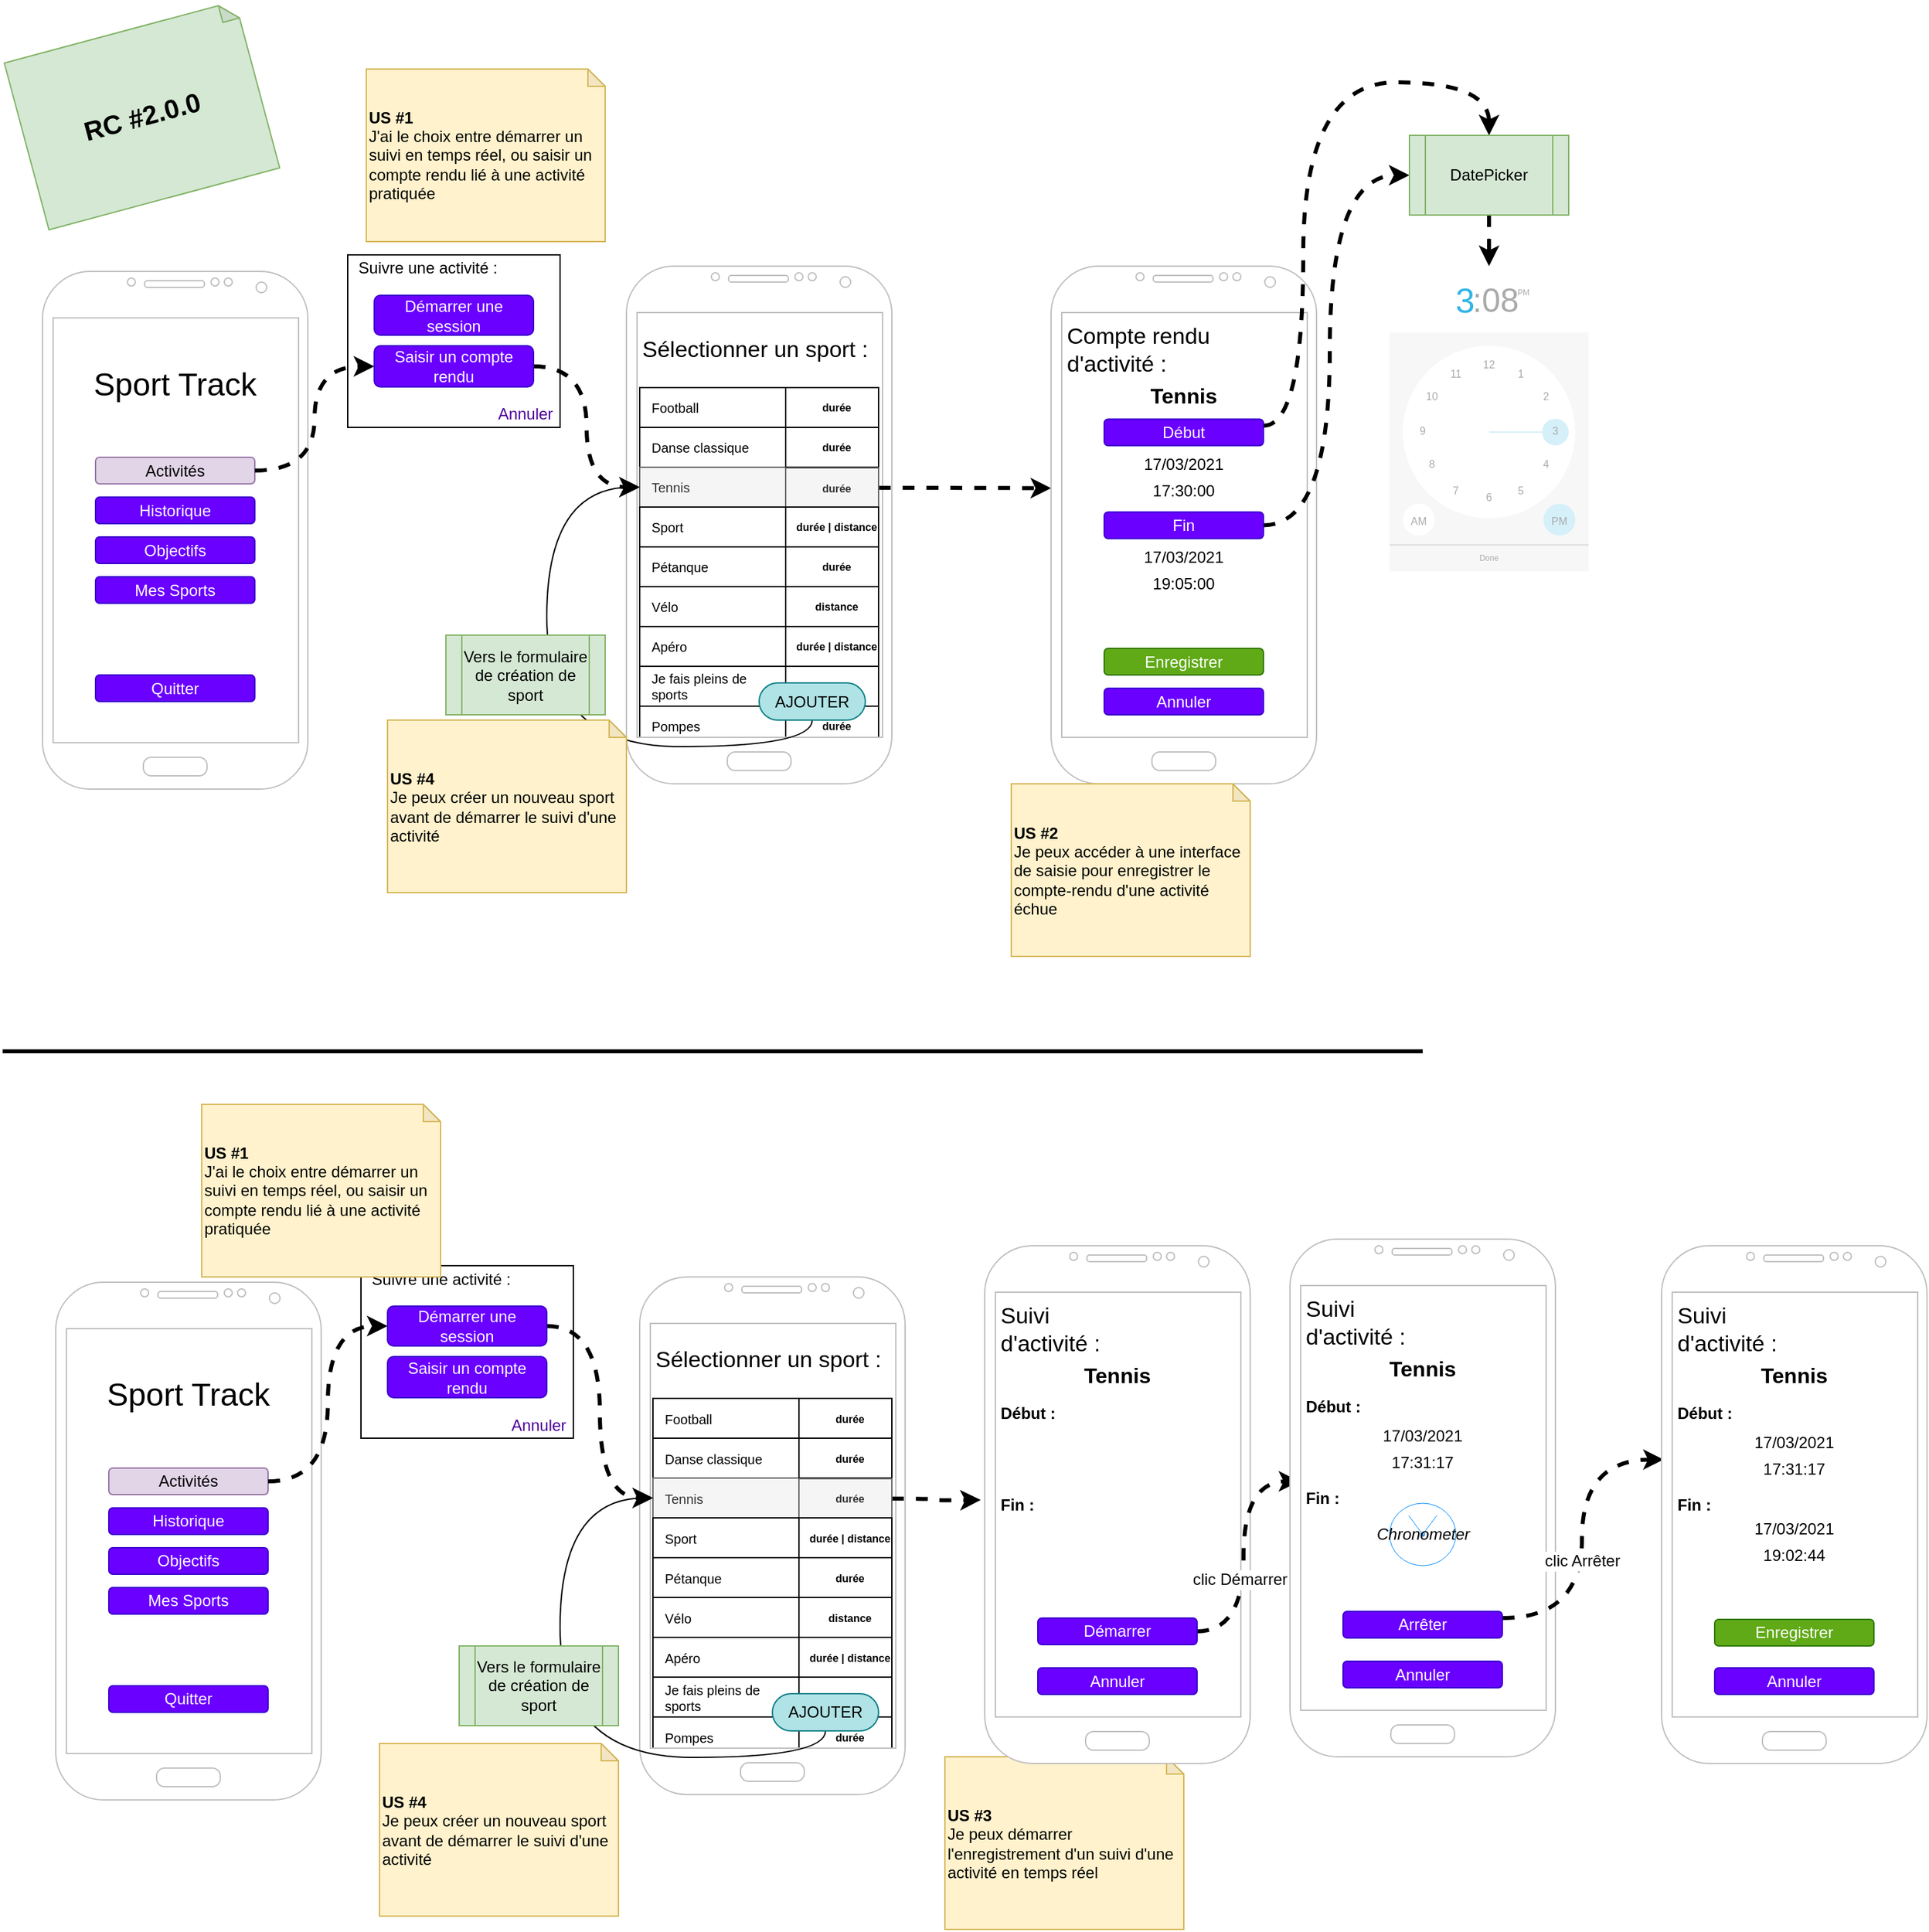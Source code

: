 <mxfile version="14.4.3" type="device"><diagram id="9QpjzgA3qLlTvWPM9Pi2" name="Page-1"><mxGraphModel dx="3375" dy="2040" grid="1" gridSize="10" guides="1" tooltips="1" connect="1" arrows="1" fold="1" page="1" pageScale="1" pageWidth="827" pageHeight="1169" math="0" shadow="0"><root><mxCell id="0"/><mxCell id="1" parent="0"/><mxCell id="Y-TMpG1FSTXv_AsOiGms-10" value="durée" style="rounded=0;whiteSpace=wrap;html=1;fontSize=8;align=center;spacingLeft=7;fontStyle=1" parent="1" vertex="1"><mxGeometry x="630" y="560" width="70" height="30" as="geometry"/></mxCell><mxCell id="AS8MKZ3Tpt0jRrloyI4H-53" value="Pompes" style="rounded=0;whiteSpace=wrap;html=1;fontSize=10;align=left;spacingLeft=7;" parent="1" vertex="1"><mxGeometry x="520" y="560" width="110" height="30" as="geometry"/></mxCell><mxCell id="AS8MKZ3Tpt0jRrloyI4H-56" value="" style="html=1;verticalLabelPosition=bottom;labelBackgroundColor=#ffffff;verticalAlign=top;shadow=0;dashed=0;strokeWidth=2;shape=mxgraph.ios7.misc.options;fontSize=10;" parent="1" vertex="1"><mxGeometry x="675" y="598" width="20" height="14" as="geometry"/></mxCell><mxCell id="AS8MKZ3Tpt0jRrloyI4H-1" value="" style="verticalLabelPosition=bottom;verticalAlign=top;html=1;shadow=0;dashed=0;strokeWidth=1;shape=mxgraph.android.phone2;strokeColor=#c0c0c0;" parent="1" vertex="1"><mxGeometry x="70" y="232.5" width="200" height="390" as="geometry"/></mxCell><mxCell id="AS8MKZ3Tpt0jRrloyI4H-2" value="Sport Track" style="text;html=1;strokeColor=none;fillColor=none;align=center;verticalAlign=middle;whiteSpace=wrap;rounded=0;fontSize=24;" parent="1" vertex="1"><mxGeometry x="105" y="272.5" width="130" height="90" as="geometry"/></mxCell><mxCell id="AS8MKZ3Tpt0jRrloyI4H-3" value="Activités" style="rounded=1;whiteSpace=wrap;html=1;fontSize=12;fillColor=#e1d5e7;strokeColor=#9673a6;" parent="1" vertex="1"><mxGeometry x="110" y="372.5" width="120" height="20" as="geometry"/></mxCell><mxCell id="AS8MKZ3Tpt0jRrloyI4H-4" value="Historique" style="rounded=1;whiteSpace=wrap;html=1;fontSize=12;fillColor=#6a00ff;strokeColor=#3700CC;fontColor=#ffffff;" parent="1" vertex="1"><mxGeometry x="110" y="402.5" width="120" height="20" as="geometry"/></mxCell><mxCell id="AS8MKZ3Tpt0jRrloyI4H-5" value="Objectifs" style="rounded=1;whiteSpace=wrap;html=1;fontSize=12;fillColor=#6a00ff;strokeColor=#3700CC;fontColor=#ffffff;" parent="1" vertex="1"><mxGeometry x="110" y="432.5" width="120" height="20" as="geometry"/></mxCell><mxCell id="AS8MKZ3Tpt0jRrloyI4H-6" value="Mes Sports" style="rounded=1;whiteSpace=wrap;html=1;fontSize=12;fillColor=#6a00ff;strokeColor=#3700CC;fontColor=#ffffff;" parent="1" vertex="1"><mxGeometry x="110" y="462.5" width="120" height="20" as="geometry"/></mxCell><mxCell id="AS8MKZ3Tpt0jRrloyI4H-7" value="Quitter" style="rounded=1;whiteSpace=wrap;html=1;fontSize=12;fillColor=#6a00ff;strokeColor=#3700CC;fontColor=#ffffff;" parent="1" vertex="1"><mxGeometry x="110" y="536.5" width="120" height="20" as="geometry"/></mxCell><mxCell id="AS8MKZ3Tpt0jRrloyI4H-8" value="" style="verticalLabelPosition=bottom;verticalAlign=top;html=1;shadow=0;dashed=0;strokeWidth=1;shape=mxgraph.android.phone2;strokeColor=#c0c0c0;" parent="1" vertex="1"><mxGeometry x="510" y="228.5" width="200" height="390" as="geometry"/></mxCell><mxCell id="AS8MKZ3Tpt0jRrloyI4H-15" value="Sélectionner un sport :" style="text;html=1;strokeColor=none;fillColor=none;align=left;verticalAlign=middle;whiteSpace=wrap;rounded=0;fontSize=17;" parent="1" vertex="1"><mxGeometry x="520" y="264.5" width="180" height="54" as="geometry"/></mxCell><mxCell id="AS8MKZ3Tpt0jRrloyI4H-32" value="Football" style="rounded=0;whiteSpace=wrap;html=1;fontSize=10;align=left;spacingLeft=7;" parent="1" vertex="1"><mxGeometry x="520" y="320" width="110" height="30" as="geometry"/></mxCell><mxCell id="AS8MKZ3Tpt0jRrloyI4H-39" value="Danse classique" style="rounded=0;whiteSpace=wrap;html=1;fontSize=10;align=left;spacingLeft=7;" parent="1" vertex="1"><mxGeometry x="520" y="350" width="110" height="30" as="geometry"/></mxCell><mxCell id="AS8MKZ3Tpt0jRrloyI4H-41" value="Tennis" style="rounded=0;whiteSpace=wrap;html=1;fontSize=10;align=left;spacingLeft=7;fillColor=#f5f5f5;strokeColor=#666666;fontColor=#333333;" parent="1" vertex="1"><mxGeometry x="520" y="380" width="110" height="30" as="geometry"/></mxCell><mxCell id="AS8MKZ3Tpt0jRrloyI4H-43" value="Sport" style="rounded=0;whiteSpace=wrap;html=1;fontSize=10;align=left;spacingLeft=7;" parent="1" vertex="1"><mxGeometry x="520" y="410" width="110" height="30" as="geometry"/></mxCell><mxCell id="AS8MKZ3Tpt0jRrloyI4H-45" value="&lt;span style=&quot;font-size: 10px;&quot;&gt;Pétanque&lt;/span&gt;" style="rounded=0;whiteSpace=wrap;html=1;fontSize=10;align=left;spacingLeft=7;" parent="1" vertex="1"><mxGeometry x="520" y="440" width="110" height="30" as="geometry"/></mxCell><mxCell id="AS8MKZ3Tpt0jRrloyI4H-47" value="&lt;span style=&quot;font-size: 10px;&quot;&gt;Vélo&lt;/span&gt;" style="rounded=0;whiteSpace=wrap;html=1;fontSize=10;align=left;spacingLeft=7;" parent="1" vertex="1"><mxGeometry x="520" y="470" width="110" height="30" as="geometry"/></mxCell><mxCell id="AS8MKZ3Tpt0jRrloyI4H-49" value="&lt;span style=&quot;font-size: 10px;&quot;&gt;Apéro&lt;/span&gt;" style="rounded=0;whiteSpace=wrap;html=1;fontSize=10;align=left;spacingLeft=7;" parent="1" vertex="1"><mxGeometry x="520" y="500" width="110" height="30" as="geometry"/></mxCell><mxCell id="AS8MKZ3Tpt0jRrloyI4H-51" value="Je fais pleins de sports" style="rounded=0;whiteSpace=wrap;html=1;fontSize=10;align=left;spacingLeft=7;" parent="1" vertex="1"><mxGeometry x="520" y="530" width="110" height="30" as="geometry"/></mxCell><mxCell id="AS8MKZ3Tpt0jRrloyI4H-60" value="" style="rounded=0;whiteSpace=wrap;html=1;fontSize=15;" parent="1" vertex="1"><mxGeometry x="300" y="220" width="160" height="130" as="geometry"/></mxCell><mxCell id="AS8MKZ3Tpt0jRrloyI4H-61" value="Démarrer une session" style="rounded=1;whiteSpace=wrap;html=1;fontSize=12;fillColor=#6a00ff;strokeColor=#3700CC;fontColor=#ffffff;" parent="1" vertex="1"><mxGeometry x="320" y="250.5" width="120" height="30" as="geometry"/></mxCell><mxCell id="5kZDzt0SlGH3_brn8lcY-50" style="edgeStyle=orthogonalEdgeStyle;curved=1;orthogonalLoop=1;jettySize=auto;html=1;exitX=1;exitY=0.5;exitDx=0;exitDy=0;entryX=0;entryY=0.5;entryDx=0;entryDy=0;dashed=1;strokeWidth=3;" edge="1" parent="1" source="AS8MKZ3Tpt0jRrloyI4H-62" target="AS8MKZ3Tpt0jRrloyI4H-41"><mxGeometry relative="1" as="geometry"/></mxCell><mxCell id="AS8MKZ3Tpt0jRrloyI4H-62" value="Saisir un compte&lt;br&gt;rendu" style="rounded=1;whiteSpace=wrap;html=1;fontSize=12;fillColor=#6a00ff;strokeColor=#3700CC;fontColor=#ffffff;" parent="1" vertex="1"><mxGeometry x="320" y="288.5" width="120" height="31" as="geometry"/></mxCell><mxCell id="AS8MKZ3Tpt0jRrloyI4H-63" value="&lt;font color=&quot;#4c0099&quot; style=&quot;font-size: 12px&quot;&gt;Annuler&lt;/font&gt;" style="text;html=1;strokeColor=none;fillColor=none;align=center;verticalAlign=middle;whiteSpace=wrap;rounded=0;fontSize=12;" parent="1" vertex="1"><mxGeometry x="414" y="330" width="40" height="20" as="geometry"/></mxCell><mxCell id="qACy0dpgndQgXr8zXT_j-1" value="&lt;b&gt;RC #2.0.0&lt;/b&gt;" style="shape=note;whiteSpace=wrap;html=1;backgroundOutline=1;darkOpacity=0.05;size=13;align=center;fillColor=#d5e8d4;strokeColor=#82b366;fontSize=20;rotation=-15;" parent="1" vertex="1"><mxGeometry x="55" y="50" width="180" height="130" as="geometry"/></mxCell><mxCell id="Y-TMpG1FSTXv_AsOiGms-2" value="durée" style="rounded=0;whiteSpace=wrap;html=1;fontSize=8;align=center;spacingLeft=7;fontStyle=1" parent="1" vertex="1"><mxGeometry x="630" y="320" width="70" height="30" as="geometry"/></mxCell><mxCell id="Y-TMpG1FSTXv_AsOiGms-3" value="durée" style="rounded=0;whiteSpace=wrap;html=1;fontSize=8;align=center;spacingLeft=7;fontStyle=1" parent="1" vertex="1"><mxGeometry x="630" y="350" width="70" height="30" as="geometry"/></mxCell><mxCell id="5kZDzt0SlGH3_brn8lcY-51" style="edgeStyle=orthogonalEdgeStyle;curved=1;orthogonalLoop=1;jettySize=auto;html=1;exitX=1;exitY=0.5;exitDx=0;exitDy=0;entryX=0;entryY=0.429;entryDx=0;entryDy=0;entryPerimeter=0;dashed=1;strokeWidth=3;" edge="1" parent="1" source="Y-TMpG1FSTXv_AsOiGms-4" target="Y-TMpG1FSTXv_AsOiGms-13"><mxGeometry relative="1" as="geometry"/></mxCell><mxCell id="Y-TMpG1FSTXv_AsOiGms-4" value="durée" style="rounded=0;whiteSpace=wrap;html=1;fontSize=8;align=center;spacingLeft=7;fontStyle=1;fillColor=#f5f5f5;strokeColor=#666666;fontColor=#333333;" parent="1" vertex="1"><mxGeometry x="630" y="380.5" width="70" height="30" as="geometry"/></mxCell><mxCell id="Y-TMpG1FSTXv_AsOiGms-5" value="durée | distance" style="rounded=0;whiteSpace=wrap;html=1;fontSize=8;align=center;spacingLeft=7;fontStyle=1" parent="1" vertex="1"><mxGeometry x="630" y="410" width="70" height="30" as="geometry"/></mxCell><mxCell id="Y-TMpG1FSTXv_AsOiGms-6" value="durée" style="rounded=0;whiteSpace=wrap;html=1;fontSize=8;align=center;spacingLeft=7;fontStyle=1" parent="1" vertex="1"><mxGeometry x="630" y="440" width="70" height="30" as="geometry"/></mxCell><mxCell id="Y-TMpG1FSTXv_AsOiGms-7" value="distance" style="rounded=0;whiteSpace=wrap;html=1;fontSize=8;align=center;spacingLeft=7;fontStyle=1" parent="1" vertex="1"><mxGeometry x="630" y="470" width="70" height="30" as="geometry"/></mxCell><mxCell id="Y-TMpG1FSTXv_AsOiGms-8" value="durée | distance" style="rounded=0;whiteSpace=wrap;html=1;fontSize=8;align=center;spacingLeft=7;fontStyle=1" parent="1" vertex="1"><mxGeometry x="630" y="500" width="70" height="30" as="geometry"/></mxCell><mxCell id="Y-TMpG1FSTXv_AsOiGms-9" value="durée" style="rounded=0;whiteSpace=wrap;html=1;fontSize=8;align=center;spacingLeft=7;fontStyle=1" parent="1" vertex="1"><mxGeometry x="630" y="530" width="70" height="30" as="geometry"/></mxCell><mxCell id="Y-TMpG1FSTXv_AsOiGms-11" value="Suivre une activité :" style="text;html=1;align=center;verticalAlign=middle;resizable=0;points=[];autosize=1;fontSize=12;" parent="1" vertex="1"><mxGeometry x="300" y="220" width="120" height="20" as="geometry"/></mxCell><mxCell id="Y-TMpG1FSTXv_AsOiGms-13" value="" style="verticalLabelPosition=bottom;verticalAlign=top;html=1;shadow=0;dashed=0;strokeWidth=1;shape=mxgraph.android.phone2;strokeColor=#c0c0c0;" parent="1" vertex="1"><mxGeometry x="830" y="228.5" width="200" height="390" as="geometry"/></mxCell><mxCell id="5kZDzt0SlGH3_brn8lcY-7" style="edgeStyle=orthogonalEdgeStyle;curved=1;orthogonalLoop=1;jettySize=auto;html=1;exitX=0.5;exitY=1;exitDx=0;exitDy=0;entryX=0;entryY=0.5;entryDx=0;entryDy=0;" edge="1" parent="1" source="5kZDzt0SlGH3_brn8lcY-3" target="AS8MKZ3Tpt0jRrloyI4H-41"><mxGeometry relative="1" as="geometry"><mxPoint x="400" y="472.5" as="targetPoint"/><Array as="points"><mxPoint x="650" y="590.5"/><mxPoint x="450" y="590.5"/><mxPoint x="450" y="395.5"/></Array></mxGeometry></mxCell><mxCell id="5kZDzt0SlGH3_brn8lcY-3" value="AJOUTER" style="rounded=1;whiteSpace=wrap;html=1;arcSize=50;fillColor=#b0e3e6;strokeColor=#0e8088;" vertex="1" parent="1"><mxGeometry x="610" y="542.5" width="80" height="28" as="geometry"/></mxCell><mxCell id="5kZDzt0SlGH3_brn8lcY-6" value="Vers le formulaire de création de sport" style="shape=process;whiteSpace=wrap;html=1;backgroundOutline=1;fillColor=#d5e8d4;strokeColor=#82b366;" vertex="1" parent="1"><mxGeometry x="374" y="506.5" width="120" height="60" as="geometry"/></mxCell><mxCell id="5kZDzt0SlGH3_brn8lcY-8" value="&lt;b&gt;US #4&lt;/b&gt;&lt;br&gt;Je peux créer un nouveau sport avant de démarrer le suivi d'une activité" style="shape=note;whiteSpace=wrap;html=1;backgroundOutline=1;darkOpacity=0.05;size=13;align=left;fillColor=#fff2cc;strokeColor=#d6b656;" vertex="1" parent="1"><mxGeometry x="330" y="570.5" width="180" height="130" as="geometry"/></mxCell><mxCell id="5kZDzt0SlGH3_brn8lcY-9" value="&lt;b&gt;US #1&lt;/b&gt;&lt;br&gt;J'ai le choix entre démarrer un suivi en temps réel, ou saisir un compte rendu lié à une activité pratiquée" style="shape=note;whiteSpace=wrap;html=1;backgroundOutline=1;darkOpacity=0.05;size=13;align=left;fillColor=#fff2cc;strokeColor=#d6b656;" vertex="1" parent="1"><mxGeometry x="314" y="80" width="180" height="130" as="geometry"/></mxCell><mxCell id="5kZDzt0SlGH3_brn8lcY-10" value="&lt;b&gt;US #2&lt;/b&gt;&lt;br&gt;Je peux accéder à une interface de saisie pour enregistrer le compte-rendu d'une activité échue" style="shape=note;whiteSpace=wrap;html=1;backgroundOutline=1;darkOpacity=0.05;size=13;align=left;fillColor=#fff2cc;strokeColor=#d6b656;" vertex="1" parent="1"><mxGeometry x="800" y="618.5" width="180" height="130" as="geometry"/></mxCell><mxCell id="5kZDzt0SlGH3_brn8lcY-11" value="&lt;b&gt;US #3&lt;/b&gt;&lt;br&gt;Je peux démarrer l'enregistrement d'un suivi d'une activité en temps réel" style="shape=note;whiteSpace=wrap;html=1;backgroundOutline=1;darkOpacity=0.05;size=13;align=left;fillColor=#fff2cc;strokeColor=#d6b656;" vertex="1" parent="1"><mxGeometry x="750" y="1351.5" width="180" height="130" as="geometry"/></mxCell><mxCell id="5kZDzt0SlGH3_brn8lcY-12" value="durée" style="rounded=0;whiteSpace=wrap;html=1;fontSize=8;align=center;spacingLeft=7;fontStyle=1" vertex="1" parent="1"><mxGeometry x="640" y="1321.5" width="70" height="30" as="geometry"/></mxCell><mxCell id="5kZDzt0SlGH3_brn8lcY-13" value="Pompes" style="rounded=0;whiteSpace=wrap;html=1;fontSize=10;align=left;spacingLeft=7;" vertex="1" parent="1"><mxGeometry x="530" y="1321.5" width="110" height="30" as="geometry"/></mxCell><mxCell id="5kZDzt0SlGH3_brn8lcY-14" value="" style="html=1;verticalLabelPosition=bottom;labelBackgroundColor=#ffffff;verticalAlign=top;shadow=0;dashed=0;strokeWidth=2;shape=mxgraph.ios7.misc.options;fontSize=10;" vertex="1" parent="1"><mxGeometry x="685" y="1359.5" width="20" height="14" as="geometry"/></mxCell><mxCell id="5kZDzt0SlGH3_brn8lcY-15" value="" style="verticalLabelPosition=bottom;verticalAlign=top;html=1;shadow=0;dashed=0;strokeWidth=1;shape=mxgraph.android.phone2;strokeColor=#c0c0c0;" vertex="1" parent="1"><mxGeometry x="80" y="994" width="200" height="390" as="geometry"/></mxCell><mxCell id="5kZDzt0SlGH3_brn8lcY-16" value="Sport Track" style="text;html=1;strokeColor=none;fillColor=none;align=center;verticalAlign=middle;whiteSpace=wrap;rounded=0;fontSize=24;" vertex="1" parent="1"><mxGeometry x="115" y="1034" width="130" height="90" as="geometry"/></mxCell><mxCell id="5kZDzt0SlGH3_brn8lcY-17" value="Activités" style="rounded=1;whiteSpace=wrap;html=1;fontSize=12;fillColor=#e1d5e7;strokeColor=#9673a6;" vertex="1" parent="1"><mxGeometry x="120" y="1134" width="120" height="20" as="geometry"/></mxCell><mxCell id="5kZDzt0SlGH3_brn8lcY-18" value="Historique" style="rounded=1;whiteSpace=wrap;html=1;fontSize=12;fillColor=#6a00ff;strokeColor=#3700CC;fontColor=#ffffff;" vertex="1" parent="1"><mxGeometry x="120" y="1164" width="120" height="20" as="geometry"/></mxCell><mxCell id="5kZDzt0SlGH3_brn8lcY-19" value="Objectifs" style="rounded=1;whiteSpace=wrap;html=1;fontSize=12;fillColor=#6a00ff;strokeColor=#3700CC;fontColor=#ffffff;" vertex="1" parent="1"><mxGeometry x="120" y="1194" width="120" height="20" as="geometry"/></mxCell><mxCell id="5kZDzt0SlGH3_brn8lcY-20" value="Mes Sports" style="rounded=1;whiteSpace=wrap;html=1;fontSize=12;fillColor=#6a00ff;strokeColor=#3700CC;fontColor=#ffffff;" vertex="1" parent="1"><mxGeometry x="120" y="1224" width="120" height="20" as="geometry"/></mxCell><mxCell id="5kZDzt0SlGH3_brn8lcY-21" value="Quitter" style="rounded=1;whiteSpace=wrap;html=1;fontSize=12;fillColor=#6a00ff;strokeColor=#3700CC;fontColor=#ffffff;" vertex="1" parent="1"><mxGeometry x="120" y="1298" width="120" height="20" as="geometry"/></mxCell><mxCell id="5kZDzt0SlGH3_brn8lcY-22" value="" style="verticalLabelPosition=bottom;verticalAlign=top;html=1;shadow=0;dashed=0;strokeWidth=1;shape=mxgraph.android.phone2;strokeColor=#c0c0c0;" vertex="1" parent="1"><mxGeometry x="520" y="990" width="200" height="390" as="geometry"/></mxCell><mxCell id="5kZDzt0SlGH3_brn8lcY-23" value="Sélectionner un sport :" style="text;html=1;strokeColor=none;fillColor=none;align=left;verticalAlign=middle;whiteSpace=wrap;rounded=0;fontSize=17;" vertex="1" parent="1"><mxGeometry x="530" y="1026" width="180" height="54" as="geometry"/></mxCell><mxCell id="5kZDzt0SlGH3_brn8lcY-24" value="Football" style="rounded=0;whiteSpace=wrap;html=1;fontSize=10;align=left;spacingLeft=7;" vertex="1" parent="1"><mxGeometry x="530" y="1081.5" width="110" height="30" as="geometry"/></mxCell><mxCell id="5kZDzt0SlGH3_brn8lcY-25" value="Danse classique" style="rounded=0;whiteSpace=wrap;html=1;fontSize=10;align=left;spacingLeft=7;" vertex="1" parent="1"><mxGeometry x="530" y="1111.5" width="110" height="30" as="geometry"/></mxCell><mxCell id="5kZDzt0SlGH3_brn8lcY-26" value="Tennis" style="rounded=0;whiteSpace=wrap;html=1;fontSize=10;align=left;spacingLeft=7;fillColor=#f5f5f5;strokeColor=#666666;fontColor=#333333;" vertex="1" parent="1"><mxGeometry x="530" y="1141.5" width="110" height="30" as="geometry"/></mxCell><mxCell id="5kZDzt0SlGH3_brn8lcY-27" value="Sport" style="rounded=0;whiteSpace=wrap;html=1;fontSize=10;align=left;spacingLeft=7;" vertex="1" parent="1"><mxGeometry x="530" y="1171.5" width="110" height="30" as="geometry"/></mxCell><mxCell id="5kZDzt0SlGH3_brn8lcY-28" value="&lt;span style=&quot;font-size: 10px;&quot;&gt;Pétanque&lt;/span&gt;" style="rounded=0;whiteSpace=wrap;html=1;fontSize=10;align=left;spacingLeft=7;" vertex="1" parent="1"><mxGeometry x="530" y="1201.5" width="110" height="30" as="geometry"/></mxCell><mxCell id="5kZDzt0SlGH3_brn8lcY-29" value="&lt;span style=&quot;font-size: 10px;&quot;&gt;Vélo&lt;/span&gt;" style="rounded=0;whiteSpace=wrap;html=1;fontSize=10;align=left;spacingLeft=7;" vertex="1" parent="1"><mxGeometry x="530" y="1231.5" width="110" height="30" as="geometry"/></mxCell><mxCell id="5kZDzt0SlGH3_brn8lcY-30" value="&lt;span style=&quot;font-size: 10px;&quot;&gt;Apéro&lt;/span&gt;" style="rounded=0;whiteSpace=wrap;html=1;fontSize=10;align=left;spacingLeft=7;" vertex="1" parent="1"><mxGeometry x="530" y="1261.5" width="110" height="30" as="geometry"/></mxCell><mxCell id="5kZDzt0SlGH3_brn8lcY-31" value="Je fais pleins de sports" style="rounded=0;whiteSpace=wrap;html=1;fontSize=10;align=left;spacingLeft=7;" vertex="1" parent="1"><mxGeometry x="530" y="1291.5" width="110" height="30" as="geometry"/></mxCell><mxCell id="5kZDzt0SlGH3_brn8lcY-32" value="" style="rounded=0;whiteSpace=wrap;html=1;fontSize=15;" vertex="1" parent="1"><mxGeometry x="310" y="981.5" width="160" height="130" as="geometry"/></mxCell><mxCell id="5kZDzt0SlGH3_brn8lcY-56" style="edgeStyle=orthogonalEdgeStyle;curved=1;orthogonalLoop=1;jettySize=auto;html=1;exitX=1;exitY=0.5;exitDx=0;exitDy=0;entryX=0;entryY=0.5;entryDx=0;entryDy=0;dashed=1;strokeWidth=3;" edge="1" parent="1" source="5kZDzt0SlGH3_brn8lcY-33" target="5kZDzt0SlGH3_brn8lcY-26"><mxGeometry relative="1" as="geometry"/></mxCell><mxCell id="5kZDzt0SlGH3_brn8lcY-33" value="Démarrer une session" style="rounded=1;whiteSpace=wrap;html=1;fontSize=12;fillColor=#6a00ff;strokeColor=#3700CC;fontColor=#ffffff;" vertex="1" parent="1"><mxGeometry x="330" y="1012" width="120" height="30" as="geometry"/></mxCell><mxCell id="5kZDzt0SlGH3_brn8lcY-34" value="Saisir un compte&lt;br&gt;rendu" style="rounded=1;whiteSpace=wrap;html=1;fontSize=12;fillColor=#6a00ff;strokeColor=#3700CC;fontColor=#ffffff;" vertex="1" parent="1"><mxGeometry x="330" y="1050" width="120" height="31" as="geometry"/></mxCell><mxCell id="5kZDzt0SlGH3_brn8lcY-35" value="&lt;font color=&quot;#4c0099&quot; style=&quot;font-size: 12px&quot;&gt;Annuler&lt;/font&gt;" style="text;html=1;strokeColor=none;fillColor=none;align=center;verticalAlign=middle;whiteSpace=wrap;rounded=0;fontSize=12;" vertex="1" parent="1"><mxGeometry x="424" y="1091.5" width="40" height="20" as="geometry"/></mxCell><mxCell id="5kZDzt0SlGH3_brn8lcY-36" value="durée" style="rounded=0;whiteSpace=wrap;html=1;fontSize=8;align=center;spacingLeft=7;fontStyle=1" vertex="1" parent="1"><mxGeometry x="640" y="1081.5" width="70" height="30" as="geometry"/></mxCell><mxCell id="5kZDzt0SlGH3_brn8lcY-37" value="durée" style="rounded=0;whiteSpace=wrap;html=1;fontSize=8;align=center;spacingLeft=7;fontStyle=1" vertex="1" parent="1"><mxGeometry x="640" y="1111.5" width="70" height="30" as="geometry"/></mxCell><mxCell id="5kZDzt0SlGH3_brn8lcY-57" style="edgeStyle=orthogonalEdgeStyle;curved=1;orthogonalLoop=1;jettySize=auto;html=1;exitX=1;exitY=0.5;exitDx=0;exitDy=0;dashed=1;strokeWidth=3;" edge="1" parent="1" source="5kZDzt0SlGH3_brn8lcY-38"><mxGeometry relative="1" as="geometry"><mxPoint x="777" y="1158" as="targetPoint"/></mxGeometry></mxCell><mxCell id="5kZDzt0SlGH3_brn8lcY-38" value="durée" style="rounded=0;whiteSpace=wrap;html=1;fontSize=8;align=center;spacingLeft=7;fontStyle=1;fillColor=#f5f5f5;strokeColor=#666666;fontColor=#333333;" vertex="1" parent="1"><mxGeometry x="640" y="1142" width="70" height="30" as="geometry"/></mxCell><mxCell id="5kZDzt0SlGH3_brn8lcY-39" value="durée | distance" style="rounded=0;whiteSpace=wrap;html=1;fontSize=8;align=center;spacingLeft=7;fontStyle=1" vertex="1" parent="1"><mxGeometry x="640" y="1171.5" width="70" height="30" as="geometry"/></mxCell><mxCell id="5kZDzt0SlGH3_brn8lcY-40" value="durée" style="rounded=0;whiteSpace=wrap;html=1;fontSize=8;align=center;spacingLeft=7;fontStyle=1" vertex="1" parent="1"><mxGeometry x="640" y="1201.5" width="70" height="30" as="geometry"/></mxCell><mxCell id="5kZDzt0SlGH3_brn8lcY-41" value="distance" style="rounded=0;whiteSpace=wrap;html=1;fontSize=8;align=center;spacingLeft=7;fontStyle=1" vertex="1" parent="1"><mxGeometry x="640" y="1231.5" width="70" height="30" as="geometry"/></mxCell><mxCell id="5kZDzt0SlGH3_brn8lcY-42" value="durée | distance" style="rounded=0;whiteSpace=wrap;html=1;fontSize=8;align=center;spacingLeft=7;fontStyle=1" vertex="1" parent="1"><mxGeometry x="640" y="1261.5" width="70" height="30" as="geometry"/></mxCell><mxCell id="5kZDzt0SlGH3_brn8lcY-43" value="durée" style="rounded=0;whiteSpace=wrap;html=1;fontSize=8;align=center;spacingLeft=7;fontStyle=1" vertex="1" parent="1"><mxGeometry x="640" y="1291.5" width="70" height="30" as="geometry"/></mxCell><mxCell id="5kZDzt0SlGH3_brn8lcY-44" value="Suivre une activité :" style="text;html=1;align=center;verticalAlign=middle;resizable=0;points=[];autosize=1;fontSize=12;" vertex="1" parent="1"><mxGeometry x="310" y="981.5" width="120" height="20" as="geometry"/></mxCell><mxCell id="5kZDzt0SlGH3_brn8lcY-46" style="edgeStyle=orthogonalEdgeStyle;curved=1;orthogonalLoop=1;jettySize=auto;html=1;exitX=0.5;exitY=1;exitDx=0;exitDy=0;entryX=0;entryY=0.5;entryDx=0;entryDy=0;" edge="1" parent="1" source="5kZDzt0SlGH3_brn8lcY-47" target="5kZDzt0SlGH3_brn8lcY-26"><mxGeometry relative="1" as="geometry"><mxPoint x="410" y="1234" as="targetPoint"/><Array as="points"><mxPoint x="660" y="1352"/><mxPoint x="460" y="1352"/><mxPoint x="460" y="1157"/></Array></mxGeometry></mxCell><mxCell id="5kZDzt0SlGH3_brn8lcY-47" value="AJOUTER" style="rounded=1;whiteSpace=wrap;html=1;arcSize=50;fillColor=#b0e3e6;strokeColor=#0e8088;" vertex="1" parent="1"><mxGeometry x="620" y="1304" width="80" height="28" as="geometry"/></mxCell><mxCell id="5kZDzt0SlGH3_brn8lcY-48" value="Vers le formulaire de création de sport" style="shape=process;whiteSpace=wrap;html=1;backgroundOutline=1;fillColor=#d5e8d4;strokeColor=#82b366;" vertex="1" parent="1"><mxGeometry x="384" y="1268" width="120" height="60" as="geometry"/></mxCell><mxCell id="5kZDzt0SlGH3_brn8lcY-49" style="edgeStyle=orthogonalEdgeStyle;curved=1;orthogonalLoop=1;jettySize=auto;html=1;exitX=1;exitY=0.5;exitDx=0;exitDy=0;entryX=0;entryY=0.5;entryDx=0;entryDy=0;dashed=1;strokeWidth=3;" edge="1" parent="1" source="AS8MKZ3Tpt0jRrloyI4H-3" target="AS8MKZ3Tpt0jRrloyI4H-62"><mxGeometry relative="1" as="geometry"/></mxCell><mxCell id="5kZDzt0SlGH3_brn8lcY-52" value="&lt;b&gt;US #4&lt;/b&gt;&lt;br&gt;Je peux créer un nouveau sport avant de démarrer le suivi d'une activité" style="shape=note;whiteSpace=wrap;html=1;backgroundOutline=1;darkOpacity=0.05;size=13;align=left;fillColor=#fff2cc;strokeColor=#d6b656;" vertex="1" parent="1"><mxGeometry x="324" y="1341.5" width="180" height="130" as="geometry"/></mxCell><mxCell id="5kZDzt0SlGH3_brn8lcY-53" value="&lt;b&gt;US #1&lt;/b&gt;&lt;br&gt;J'ai le choix entre démarrer un suivi en temps réel, ou saisir un compte rendu lié à une activité pratiquée" style="shape=note;whiteSpace=wrap;html=1;backgroundOutline=1;darkOpacity=0.05;size=13;align=left;fillColor=#fff2cc;strokeColor=#d6b656;" vertex="1" parent="1"><mxGeometry x="190" y="860" width="180" height="130" as="geometry"/></mxCell><mxCell id="5kZDzt0SlGH3_brn8lcY-54" value="" style="endArrow=none;html=1;strokeWidth=3;" edge="1" parent="1"><mxGeometry width="50" height="50" relative="1" as="geometry"><mxPoint x="40" y="820" as="sourcePoint"/><mxPoint x="1110" y="820" as="targetPoint"/></mxGeometry></mxCell><mxCell id="5kZDzt0SlGH3_brn8lcY-55" style="edgeStyle=orthogonalEdgeStyle;curved=1;orthogonalLoop=1;jettySize=auto;html=1;exitX=1;exitY=0.5;exitDx=0;exitDy=0;entryX=0;entryY=0.5;entryDx=0;entryDy=0;strokeWidth=3;dashed=1;" edge="1" parent="1" source="5kZDzt0SlGH3_brn8lcY-17" target="5kZDzt0SlGH3_brn8lcY-33"><mxGeometry relative="1" as="geometry"/></mxCell><mxCell id="5kZDzt0SlGH3_brn8lcY-58" value="Compte rendu d'activité :" style="text;html=1;strokeColor=none;fillColor=none;align=left;verticalAlign=middle;whiteSpace=wrap;rounded=0;fontSize=17;" vertex="1" parent="1"><mxGeometry x="840" y="264.5" width="180" height="54" as="geometry"/></mxCell><mxCell id="5kZDzt0SlGH3_brn8lcY-59" value="Tennis" style="text;html=1;strokeColor=none;fillColor=none;align=center;verticalAlign=middle;whiteSpace=wrap;rounded=0;fontSize=16;fontStyle=1" vertex="1" parent="1"><mxGeometry x="840" y="310" width="180" height="31.5" as="geometry"/></mxCell><mxCell id="5kZDzt0SlGH3_brn8lcY-83" style="edgeStyle=orthogonalEdgeStyle;curved=1;orthogonalLoop=1;jettySize=auto;html=1;exitX=1;exitY=0.25;exitDx=0;exitDy=0;entryX=0.5;entryY=0;entryDx=0;entryDy=0;dashed=1;strokeWidth=3;fontSize=16;" edge="1" parent="1" source="5kZDzt0SlGH3_brn8lcY-60" target="5kZDzt0SlGH3_brn8lcY-82"><mxGeometry relative="1" as="geometry"><Array as="points"><mxPoint x="1020" y="349"/><mxPoint x="1020" y="90"/><mxPoint x="1160" y="90"/></Array></mxGeometry></mxCell><mxCell id="5kZDzt0SlGH3_brn8lcY-60" value="Début" style="rounded=1;whiteSpace=wrap;html=1;fontSize=12;fillColor=#6a00ff;strokeColor=#3700CC;fontColor=#ffffff;" vertex="1" parent="1"><mxGeometry x="870" y="343.75" width="120" height="20" as="geometry"/></mxCell><mxCell id="5kZDzt0SlGH3_brn8lcY-85" style="edgeStyle=orthogonalEdgeStyle;curved=1;orthogonalLoop=1;jettySize=auto;html=1;exitX=1;exitY=0.5;exitDx=0;exitDy=0;entryX=0;entryY=0.5;entryDx=0;entryDy=0;dashed=1;strokeWidth=3;fontSize=16;" edge="1" parent="1" source="5kZDzt0SlGH3_brn8lcY-61" target="5kZDzt0SlGH3_brn8lcY-82"><mxGeometry relative="1" as="geometry"><Array as="points"><mxPoint x="1040" y="424"/><mxPoint x="1040" y="160"/></Array></mxGeometry></mxCell><mxCell id="5kZDzt0SlGH3_brn8lcY-61" value="Fin" style="rounded=1;whiteSpace=wrap;html=1;fontSize=12;fillColor=#6a00ff;strokeColor=#3700CC;fontColor=#ffffff;" vertex="1" parent="1"><mxGeometry x="870" y="413.75" width="120" height="20" as="geometry"/></mxCell><mxCell id="5kZDzt0SlGH3_brn8lcY-62" value="17/03/2021" style="text;html=1;strokeColor=none;fillColor=none;align=center;verticalAlign=middle;whiteSpace=wrap;rounded=0;fontSize=12;" vertex="1" parent="1"><mxGeometry x="840" y="363.75" width="180" height="27.5" as="geometry"/></mxCell><mxCell id="5kZDzt0SlGH3_brn8lcY-63" value="17:30:00" style="text;html=1;strokeColor=none;fillColor=none;align=center;verticalAlign=middle;whiteSpace=wrap;rounded=0;fontSize=12;" vertex="1" parent="1"><mxGeometry x="840" y="383.75" width="180" height="27.5" as="geometry"/></mxCell><mxCell id="5kZDzt0SlGH3_brn8lcY-64" value="Enregistrer" style="rounded=1;whiteSpace=wrap;html=1;fontSize=12;fillColor=#60a917;strokeColor=#2D7600;fontColor=#ffffff;" vertex="1" parent="1"><mxGeometry x="870" y="516.5" width="120" height="20" as="geometry"/></mxCell><mxCell id="5kZDzt0SlGH3_brn8lcY-65" value="17/03/2021" style="text;html=1;strokeColor=none;fillColor=none;align=center;verticalAlign=middle;whiteSpace=wrap;rounded=0;fontSize=12;" vertex="1" parent="1"><mxGeometry x="840" y="433.75" width="180" height="27.5" as="geometry"/></mxCell><mxCell id="5kZDzt0SlGH3_brn8lcY-66" value="19:05:00" style="text;html=1;strokeColor=none;fillColor=none;align=center;verticalAlign=middle;whiteSpace=wrap;rounded=0;fontSize=12;" vertex="1" parent="1"><mxGeometry x="840" y="453.75" width="180" height="27.5" as="geometry"/></mxCell><mxCell id="5kZDzt0SlGH3_brn8lcY-67" value="Annuler" style="rounded=1;whiteSpace=wrap;html=1;fontSize=12;fillColor=#6a00ff;strokeColor=#3700CC;fontColor=#ffffff;" vertex="1" parent="1"><mxGeometry x="870" y="546.5" width="120" height="20" as="geometry"/></mxCell><mxCell id="5kZDzt0SlGH3_brn8lcY-69" value="" style="verticalLabelPosition=bottom;verticalAlign=top;html=1;shadow=0;dashed=0;strokeWidth=1;shape=mxgraph.android.phone2;strokeColor=#c0c0c0;" vertex="1" parent="1"><mxGeometry x="780" y="966.5" width="200" height="390" as="geometry"/></mxCell><mxCell id="5kZDzt0SlGH3_brn8lcY-70" value="Suivi&lt;br&gt;d'activité :" style="text;html=1;strokeColor=none;fillColor=none;align=left;verticalAlign=middle;whiteSpace=wrap;rounded=0;fontSize=17;" vertex="1" parent="1"><mxGeometry x="790" y="1002.5" width="180" height="54" as="geometry"/></mxCell><mxCell id="5kZDzt0SlGH3_brn8lcY-71" value="Tennis" style="text;html=1;strokeColor=none;fillColor=none;align=center;verticalAlign=middle;whiteSpace=wrap;rounded=0;fontSize=16;fontStyle=1" vertex="1" parent="1"><mxGeometry x="790" y="1048" width="180" height="31.5" as="geometry"/></mxCell><mxCell id="5kZDzt0SlGH3_brn8lcY-96" style="edgeStyle=orthogonalEdgeStyle;curved=1;orthogonalLoop=1;jettySize=auto;html=1;exitX=1;exitY=0.5;exitDx=0;exitDy=0;entryX=0.035;entryY=0.468;entryDx=0;entryDy=0;entryPerimeter=0;dashed=1;strokeWidth=3;fontSize=12;" edge="1" parent="1" source="5kZDzt0SlGH3_brn8lcY-72" target="5kZDzt0SlGH3_brn8lcY-89"><mxGeometry relative="1" as="geometry"/></mxCell><mxCell id="5kZDzt0SlGH3_brn8lcY-110" value="clic Démarrer" style="edgeLabel;html=1;align=center;verticalAlign=middle;resizable=0;points=[];fontSize=12;" vertex="1" connectable="0" parent="5kZDzt0SlGH3_brn8lcY-96"><mxGeometry x="-0.216" y="3" relative="1" as="geometry"><mxPoint as="offset"/></mxGeometry></mxCell><mxCell id="5kZDzt0SlGH3_brn8lcY-72" value="Démarrer" style="rounded=1;whiteSpace=wrap;html=1;fontSize=12;fillColor=#6a00ff;strokeColor=#3700CC;fontColor=#ffffff;" vertex="1" parent="1"><mxGeometry x="820" y="1247" width="120" height="20" as="geometry"/></mxCell><mxCell id="5kZDzt0SlGH3_brn8lcY-79" value="Annuler" style="rounded=1;whiteSpace=wrap;html=1;fontSize=12;fillColor=#6a00ff;strokeColor=#3700CC;fontColor=#ffffff;" vertex="1" parent="1"><mxGeometry x="820" y="1284.5" width="120" height="20" as="geometry"/></mxCell><mxCell id="5kZDzt0SlGH3_brn8lcY-80" value="" style="verticalLabelPosition=bottom;verticalAlign=top;html=1;shadow=0;dashed=0;strokeWidth=1;shape=mxgraph.android.time_picker;fontSize=16;align=center;" vertex="1" parent="1"><mxGeometry x="1085" y="228.5" width="150" height="230" as="geometry"/></mxCell><mxCell id="5kZDzt0SlGH3_brn8lcY-84" style="edgeStyle=orthogonalEdgeStyle;curved=1;orthogonalLoop=1;jettySize=auto;html=1;exitX=0.5;exitY=1;exitDx=0;exitDy=0;dashed=1;strokeWidth=3;fontSize=16;" edge="1" parent="1" source="5kZDzt0SlGH3_brn8lcY-82" target="5kZDzt0SlGH3_brn8lcY-80"><mxGeometry relative="1" as="geometry"/></mxCell><mxCell id="5kZDzt0SlGH3_brn8lcY-82" value="DatePicker" style="shape=process;whiteSpace=wrap;html=1;backgroundOutline=1;fillColor=#d5e8d4;strokeColor=#82b366;" vertex="1" parent="1"><mxGeometry x="1100" y="130" width="120" height="60" as="geometry"/></mxCell><mxCell id="5kZDzt0SlGH3_brn8lcY-86" value="Début :" style="text;html=1;strokeColor=none;fillColor=none;align=left;verticalAlign=middle;whiteSpace=wrap;rounded=0;fontSize=12;fontStyle=1" vertex="1" parent="1"><mxGeometry x="790" y="1077" width="180" height="31.5" as="geometry"/></mxCell><mxCell id="5kZDzt0SlGH3_brn8lcY-87" value="Fin :" style="text;html=1;strokeColor=none;fillColor=none;align=left;verticalAlign=middle;whiteSpace=wrap;rounded=0;fontSize=12;fontStyle=1" vertex="1" parent="1"><mxGeometry x="790" y="1145.75" width="180" height="31.5" as="geometry"/></mxCell><mxCell id="5kZDzt0SlGH3_brn8lcY-88" value="&lt;i&gt;Chronometer&lt;/i&gt;" style="verticalLabelPosition=middle;verticalAlign=middle;html=1;shadow=0;dashed=0;strokeWidth=1;shape=mxgraph.ios.iDir;fontSize=12;align=center;labelPosition=center;" vertex="1" parent="1"><mxGeometry x="1085" y="1160.5" width="50" height="47" as="geometry"/></mxCell><mxCell id="5kZDzt0SlGH3_brn8lcY-89" value="" style="verticalLabelPosition=bottom;verticalAlign=top;html=1;shadow=0;dashed=0;strokeWidth=1;shape=mxgraph.android.phone2;strokeColor=#c0c0c0;" vertex="1" parent="1"><mxGeometry x="1010" y="961.5" width="200" height="390" as="geometry"/></mxCell><mxCell id="5kZDzt0SlGH3_brn8lcY-90" value="Suivi&lt;br&gt;d'activité :" style="text;html=1;strokeColor=none;fillColor=none;align=left;verticalAlign=middle;whiteSpace=wrap;rounded=0;fontSize=17;" vertex="1" parent="1"><mxGeometry x="1020" y="997.5" width="180" height="54" as="geometry"/></mxCell><mxCell id="5kZDzt0SlGH3_brn8lcY-91" value="Tennis" style="text;html=1;strokeColor=none;fillColor=none;align=center;verticalAlign=middle;whiteSpace=wrap;rounded=0;fontSize=16;fontStyle=1" vertex="1" parent="1"><mxGeometry x="1020" y="1043" width="180" height="31.5" as="geometry"/></mxCell><mxCell id="5kZDzt0SlGH3_brn8lcY-111" style="edgeStyle=orthogonalEdgeStyle;curved=1;orthogonalLoop=1;jettySize=auto;html=1;exitX=1;exitY=0.25;exitDx=0;exitDy=0;entryX=0.008;entryY=0.413;entryDx=0;entryDy=0;entryPerimeter=0;dashed=1;strokeWidth=3;fontSize=12;" edge="1" parent="1" source="5kZDzt0SlGH3_brn8lcY-92" target="5kZDzt0SlGH3_brn8lcY-101"><mxGeometry relative="1" as="geometry"/></mxCell><mxCell id="5kZDzt0SlGH3_brn8lcY-112" value="clic Arrêter" style="edgeLabel;html=1;align=center;verticalAlign=middle;resizable=0;points=[];fontSize=12;" vertex="1" connectable="0" parent="5kZDzt0SlGH3_brn8lcY-111"><mxGeometry x="-0.14" relative="1" as="geometry"><mxPoint as="offset"/></mxGeometry></mxCell><mxCell id="5kZDzt0SlGH3_brn8lcY-92" value="Arrêter" style="rounded=1;whiteSpace=wrap;html=1;fontSize=12;fillColor=#6a00ff;strokeColor=#3700CC;fontColor=#ffffff;" vertex="1" parent="1"><mxGeometry x="1050" y="1242" width="120" height="20" as="geometry"/></mxCell><mxCell id="5kZDzt0SlGH3_brn8lcY-93" value="Annuler" style="rounded=1;whiteSpace=wrap;html=1;fontSize=12;fillColor=#6a00ff;strokeColor=#3700CC;fontColor=#ffffff;" vertex="1" parent="1"><mxGeometry x="1050" y="1279.5" width="120" height="20" as="geometry"/></mxCell><mxCell id="5kZDzt0SlGH3_brn8lcY-94" value="Début :" style="text;html=1;strokeColor=none;fillColor=none;align=left;verticalAlign=middle;whiteSpace=wrap;rounded=0;fontSize=12;fontStyle=1" vertex="1" parent="1"><mxGeometry x="1020" y="1072" width="180" height="31.5" as="geometry"/></mxCell><mxCell id="5kZDzt0SlGH3_brn8lcY-95" value="Fin :" style="text;html=1;strokeColor=none;fillColor=none;align=left;verticalAlign=middle;whiteSpace=wrap;rounded=0;fontSize=12;fontStyle=1" vertex="1" parent="1"><mxGeometry x="1020" y="1140.75" width="180" height="31.5" as="geometry"/></mxCell><mxCell id="5kZDzt0SlGH3_brn8lcY-97" value="17/03/2021" style="text;html=1;strokeColor=none;fillColor=none;align=center;verticalAlign=middle;whiteSpace=wrap;rounded=0;fontSize=12;" vertex="1" parent="1"><mxGeometry x="1020" y="1096.5" width="180" height="27.5" as="geometry"/></mxCell><mxCell id="5kZDzt0SlGH3_brn8lcY-98" value="17:31:17" style="text;html=1;strokeColor=none;fillColor=none;align=center;verticalAlign=middle;whiteSpace=wrap;rounded=0;fontSize=12;" vertex="1" parent="1"><mxGeometry x="1020" y="1116.5" width="180" height="27.5" as="geometry"/></mxCell><mxCell id="5kZDzt0SlGH3_brn8lcY-101" value="" style="verticalLabelPosition=bottom;verticalAlign=top;html=1;shadow=0;dashed=0;strokeWidth=1;shape=mxgraph.android.phone2;strokeColor=#c0c0c0;" vertex="1" parent="1"><mxGeometry x="1290" y="966.5" width="200" height="390" as="geometry"/></mxCell><mxCell id="5kZDzt0SlGH3_brn8lcY-102" value="Suivi&lt;br&gt;d'activité :" style="text;html=1;strokeColor=none;fillColor=none;align=left;verticalAlign=middle;whiteSpace=wrap;rounded=0;fontSize=17;" vertex="1" parent="1"><mxGeometry x="1300" y="1002.5" width="180" height="54" as="geometry"/></mxCell><mxCell id="5kZDzt0SlGH3_brn8lcY-103" value="Tennis" style="text;html=1;strokeColor=none;fillColor=none;align=center;verticalAlign=middle;whiteSpace=wrap;rounded=0;fontSize=16;fontStyle=1" vertex="1" parent="1"><mxGeometry x="1300" y="1048" width="180" height="31.5" as="geometry"/></mxCell><mxCell id="5kZDzt0SlGH3_brn8lcY-105" value="Annuler" style="rounded=1;whiteSpace=wrap;html=1;fontSize=12;fillColor=#6a00ff;strokeColor=#3700CC;fontColor=#ffffff;" vertex="1" parent="1"><mxGeometry x="1330" y="1284.5" width="120" height="20" as="geometry"/></mxCell><mxCell id="5kZDzt0SlGH3_brn8lcY-106" value="Début :" style="text;html=1;strokeColor=none;fillColor=none;align=left;verticalAlign=middle;whiteSpace=wrap;rounded=0;fontSize=12;fontStyle=1" vertex="1" parent="1"><mxGeometry x="1300" y="1077" width="180" height="31.5" as="geometry"/></mxCell><mxCell id="5kZDzt0SlGH3_brn8lcY-107" value="Fin :" style="text;html=1;strokeColor=none;fillColor=none;align=left;verticalAlign=middle;whiteSpace=wrap;rounded=0;fontSize=12;fontStyle=1" vertex="1" parent="1"><mxGeometry x="1300" y="1145.75" width="180" height="31.5" as="geometry"/></mxCell><mxCell id="5kZDzt0SlGH3_brn8lcY-108" value="17/03/2021" style="text;html=1;strokeColor=none;fillColor=none;align=center;verticalAlign=middle;whiteSpace=wrap;rounded=0;fontSize=12;" vertex="1" parent="1"><mxGeometry x="1300" y="1101.5" width="180" height="27.5" as="geometry"/></mxCell><mxCell id="5kZDzt0SlGH3_brn8lcY-109" value="17:31:17" style="text;html=1;strokeColor=none;fillColor=none;align=center;verticalAlign=middle;whiteSpace=wrap;rounded=0;fontSize=12;" vertex="1" parent="1"><mxGeometry x="1300" y="1121.5" width="180" height="27.5" as="geometry"/></mxCell><mxCell id="5kZDzt0SlGH3_brn8lcY-113" value="17/03/2021" style="text;html=1;strokeColor=none;fillColor=none;align=center;verticalAlign=middle;whiteSpace=wrap;rounded=0;fontSize=12;" vertex="1" parent="1"><mxGeometry x="1300" y="1166.5" width="180" height="27.5" as="geometry"/></mxCell><mxCell id="5kZDzt0SlGH3_brn8lcY-114" value="19:02:44" style="text;html=1;strokeColor=none;fillColor=none;align=center;verticalAlign=middle;whiteSpace=wrap;rounded=0;fontSize=12;" vertex="1" parent="1"><mxGeometry x="1300" y="1186.5" width="180" height="27.5" as="geometry"/></mxCell><mxCell id="5kZDzt0SlGH3_brn8lcY-115" value="Enregistrer" style="rounded=1;whiteSpace=wrap;html=1;fontSize=12;fillColor=#60a917;strokeColor=#2D7600;fontColor=#ffffff;" vertex="1" parent="1"><mxGeometry x="1330" y="1248" width="120" height="20" as="geometry"/></mxCell></root></mxGraphModel></diagram></mxfile>